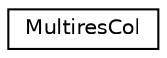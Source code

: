 digraph G
{
  edge [fontname="Helvetica",fontsize="10",labelfontname="Helvetica",labelfontsize="10"];
  node [fontname="Helvetica",fontsize="10",shape=record];
  rankdir=LR;
  Node1 [label="MultiresCol",height=0.2,width=0.4,color="black", fillcolor="white", style="filled",URL="$d4/d5f/structMultiresCol.html"];
}
